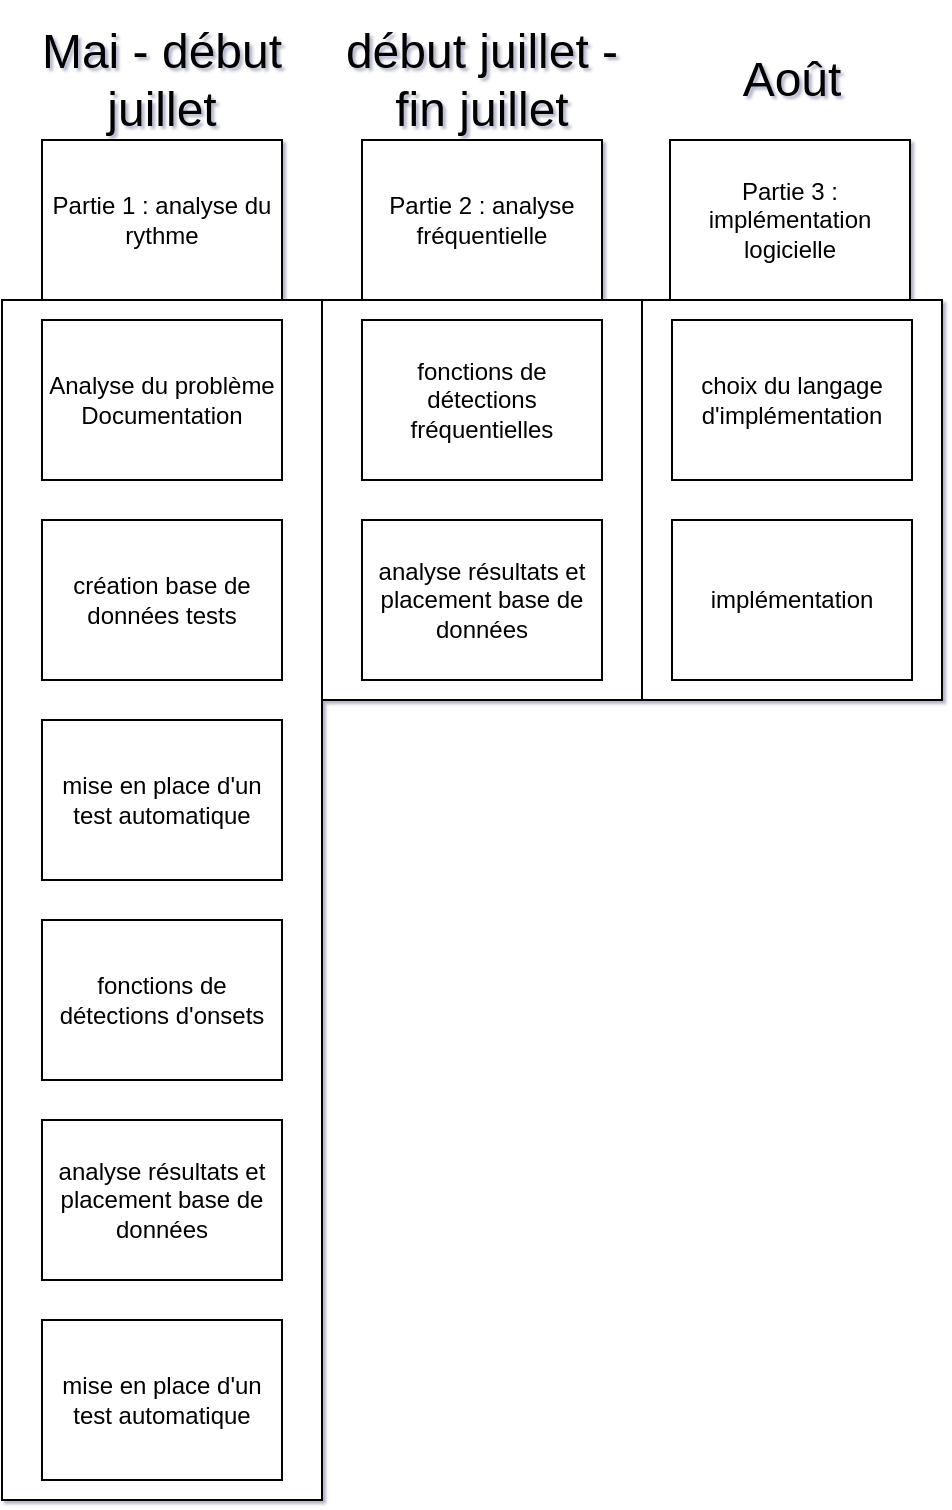 <mxfile version="12.8.5" type="device"><diagram id="aE34uhuIg9ZFz5VcWrfj" name="Page-1"><mxGraphModel dx="1346" dy="960" grid="1" gridSize="10" guides="1" tooltips="1" connect="1" arrows="1" fold="1" page="1" pageScale="1" pageWidth="827" pageHeight="1169" background="none" math="0" shadow="1"><root><mxCell id="0"/><mxCell id="1" parent="0"/><mxCell id="F6muOevjFa9C4tifTcv0-20" value="" style="rounded=0;whiteSpace=wrap;html=1;" vertex="1" parent="1"><mxGeometry x="360" y="190" width="150" height="200" as="geometry"/></mxCell><mxCell id="F6muOevjFa9C4tifTcv0-19" value="" style="rounded=0;whiteSpace=wrap;html=1;" vertex="1" parent="1"><mxGeometry x="200" y="190" width="160" height="200" as="geometry"/></mxCell><mxCell id="F6muOevjFa9C4tifTcv0-18" value="" style="rounded=0;whiteSpace=wrap;html=1;" vertex="1" parent="1"><mxGeometry x="40" y="190" width="160" height="600" as="geometry"/></mxCell><mxCell id="F6muOevjFa9C4tifTcv0-1" value="&lt;div&gt;Analyse du problème&lt;/div&gt;&lt;div&gt;Documentation&lt;br&gt;&lt;/div&gt;" style="rounded=0;whiteSpace=wrap;html=1;" vertex="1" parent="1"><mxGeometry x="60" y="200" width="120" height="80" as="geometry"/></mxCell><mxCell id="F6muOevjFa9C4tifTcv0-2" value="création base de données tests" style="rounded=0;whiteSpace=wrap;html=1;" vertex="1" parent="1"><mxGeometry x="60" y="300" width="120" height="80" as="geometry"/></mxCell><mxCell id="F6muOevjFa9C4tifTcv0-3" value="fonctions de détections d'onsets" style="rounded=0;whiteSpace=wrap;html=1;" vertex="1" parent="1"><mxGeometry x="60" y="500" width="120" height="80" as="geometry"/></mxCell><mxCell id="F6muOevjFa9C4tifTcv0-4" value="analyse résultats et placement base de données" style="rounded=0;whiteSpace=wrap;html=1;" vertex="1" parent="1"><mxGeometry x="60" y="600" width="120" height="80" as="geometry"/></mxCell><mxCell id="F6muOevjFa9C4tifTcv0-9" value="mise en place d'un test automatique" style="rounded=0;whiteSpace=wrap;html=1;" vertex="1" parent="1"><mxGeometry x="60" y="400" width="120" height="80" as="geometry"/></mxCell><mxCell id="F6muOevjFa9C4tifTcv0-10" value="Partie 1 : analyse du rythme " style="rounded=0;whiteSpace=wrap;html=1;" vertex="1" parent="1"><mxGeometry x="60" y="110" width="120" height="80" as="geometry"/></mxCell><mxCell id="F6muOevjFa9C4tifTcv0-12" value="Partie 3 : implémentation logicielle" style="rounded=0;whiteSpace=wrap;html=1;" vertex="1" parent="1"><mxGeometry x="374" y="110" width="120" height="80" as="geometry"/></mxCell><mxCell id="F6muOevjFa9C4tifTcv0-13" value="mise en place d'un test automatique" style="rounded=0;whiteSpace=wrap;html=1;" vertex="1" parent="1"><mxGeometry x="60" y="700" width="120" height="80" as="geometry"/></mxCell><mxCell id="F6muOevjFa9C4tifTcv0-14" value="fonctions de détections fréquentielles" style="rounded=0;whiteSpace=wrap;html=1;" vertex="1" parent="1"><mxGeometry x="220" y="200" width="120" height="80" as="geometry"/></mxCell><mxCell id="F6muOevjFa9C4tifTcv0-15" value="analyse résultats et placement base de données" style="rounded=0;whiteSpace=wrap;html=1;" vertex="1" parent="1"><mxGeometry x="220" y="300" width="120" height="80" as="geometry"/></mxCell><mxCell id="F6muOevjFa9C4tifTcv0-16" value="Partie 2 : analyse fréquentielle" style="rounded=0;whiteSpace=wrap;html=1;" vertex="1" parent="1"><mxGeometry x="220" y="110" width="120" height="80" as="geometry"/></mxCell><mxCell id="F6muOevjFa9C4tifTcv0-17" value="choix du langage d'implémentation " style="rounded=0;whiteSpace=wrap;html=1;" vertex="1" parent="1"><mxGeometry x="375" y="200" width="120" height="80" as="geometry"/></mxCell><mxCell id="F6muOevjFa9C4tifTcv0-21" value="&lt;font style=&quot;font-size: 24px&quot;&gt;Mai - début juillet&lt;/font&gt;" style="text;html=1;strokeColor=none;fillColor=none;align=center;verticalAlign=middle;whiteSpace=wrap;rounded=0;" vertex="1" parent="1"><mxGeometry x="50" y="40" width="140" height="80" as="geometry"/></mxCell><mxCell id="F6muOevjFa9C4tifTcv0-22" value="&lt;font style=&quot;font-size: 24px&quot;&gt;début juillet - fin juillet&lt;/font&gt;" style="text;html=1;strokeColor=none;fillColor=none;align=center;verticalAlign=middle;whiteSpace=wrap;rounded=0;" vertex="1" parent="1"><mxGeometry x="210" y="40" width="140" height="80" as="geometry"/></mxCell><mxCell id="F6muOevjFa9C4tifTcv0-23" value="&lt;font style=&quot;font-size: 24px&quot;&gt;Août&lt;/font&gt;" style="text;html=1;strokeColor=none;fillColor=none;align=center;verticalAlign=middle;whiteSpace=wrap;rounded=0;" vertex="1" parent="1"><mxGeometry x="365" y="40" width="140" height="80" as="geometry"/></mxCell><mxCell id="F6muOevjFa9C4tifTcv0-26" value="implémentation" style="rounded=0;whiteSpace=wrap;html=1;" vertex="1" parent="1"><mxGeometry x="375" y="300" width="120" height="80" as="geometry"/></mxCell></root></mxGraphModel></diagram></mxfile>